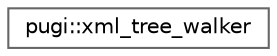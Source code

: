 digraph "类继承关系图"
{
 // INTERACTIVE_SVG=YES
 // LATEX_PDF_SIZE
  bgcolor="transparent";
  edge [fontname=Helvetica,fontsize=10,labelfontname=Helvetica,labelfontsize=10];
  node [fontname=Helvetica,fontsize=10,shape=box,height=0.2,width=0.4];
  rankdir="LR";
  Node0 [id="Node000000",label="pugi::xml_tree_walker",height=0.2,width=0.4,color="grey40", fillcolor="white", style="filled",URL="$df/ddc/classpugi_1_1xml__tree__walker.html",tooltip=" "];
}
